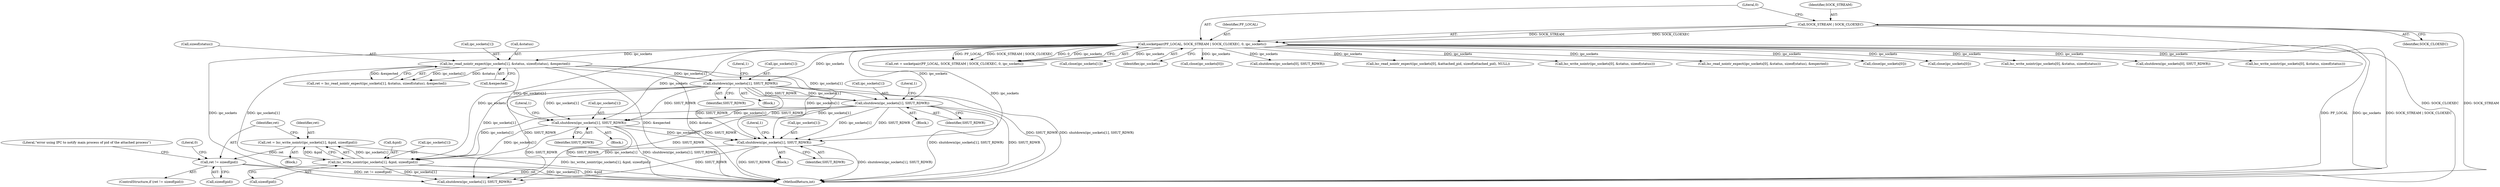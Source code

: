 digraph "0_lxc_81f466d05f2a89cb4f122ef7f593ff3f279b165c_1@API" {
"1000667" [label="(Call,ret = lxc_write_nointr(ipc_sockets[1], &pid, sizeof(pid)))"];
"1000669" [label="(Call,lxc_write_nointr(ipc_sockets[1], &pid, sizeof(pid)))"];
"1000552" [label="(Call,shutdown(ipc_sockets[1], SHUT_RDWR))"];
"1000281" [label="(Call,socketpair(PF_LOCAL, SOCK_STREAM | SOCK_CLOEXEC, 0, ipc_sockets))"];
"1000283" [label="(Call,SOCK_STREAM | SOCK_CLOEXEC)"];
"1000535" [label="(Call,lxc_read_nointr_expect(ipc_sockets[1], &status, sizeof(status), &expected))"];
"1000659" [label="(Call,shutdown(ipc_sockets[1], SHUT_RDWR))"];
"1000609" [label="(Call,shutdown(ipc_sockets[1], SHUT_RDWR))"];
"1000587" [label="(Call,shutdown(ipc_sockets[1], SHUT_RDWR))"];
"1000678" [label="(Call,ret != sizeof(pid))"];
"1000667" [label="(Call,ret = lxc_write_nointr(ipc_sockets[1], &pid, sizeof(pid)))"];
"1000285" [label="(Identifier,SOCK_CLOEXEC)"];
"1000677" [label="(ControlStructure,if (ret != sizeof(pid)))"];
"1000279" [label="(Call,ret = socketpair(PF_LOCAL, SOCK_STREAM | SOCK_CLOEXEC, 0, ipc_sockets))"];
"1000326" [label="(Call,close(ipc_sockets[1]))"];
"1000559" [label="(Literal,1)"];
"1000287" [label="(Identifier,ipc_sockets)"];
"1000281" [label="(Call,socketpair(PF_LOCAL, SOCK_STREAM | SOCK_CLOEXEC, 0, ipc_sockets))"];
"1000552" [label="(Call,shutdown(ipc_sockets[1], SHUT_RDWR))"];
"1000522" [label="(Call,close(ipc_sockets[0]))"];
"1000610" [label="(Call,ipc_sockets[1])"];
"1000584" [label="(Block,)"];
"1000666" [label="(Literal,1)"];
"1000284" [label="(Identifier,SOCK_STREAM)"];
"1000553" [label="(Call,ipc_sockets[1])"];
"1000660" [label="(Call,ipc_sockets[1])"];
"1000502" [label="(Call,shutdown(ipc_sockets[0], SHUT_RDWR))"];
"1000694" [label="(Literal,0)"];
"1000695" [label="(MethodReturn,int)"];
"1000286" [label="(Literal,0)"];
"1000535" [label="(Call,lxc_read_nointr_expect(ipc_sockets[1], &status, sizeof(status), &expected))"];
"1000369" [label="(Call,lxc_read_nointr_expect(ipc_sockets[0], &attached_pid, sizeof(attached_pid), NULL))"];
"1000468" [label="(Call,lxc_write_nointr(ipc_sockets[0], &status, sizeof(status)))"];
"1000536" [label="(Call,ipc_sockets[1])"];
"1000616" [label="(Literal,1)"];
"1000609" [label="(Call,shutdown(ipc_sockets[1], SHUT_RDWR))"];
"1000591" [label="(Identifier,SHUT_RDWR)"];
"1000656" [label="(Block,)"];
"1000441" [label="(Call,lxc_read_nointr_expect(ipc_sockets[0], &status, sizeof(status), &expected))"];
"1000556" [label="(Identifier,SHUT_RDWR)"];
"1000539" [label="(Call,&status)"];
"1000678" [label="(Call,ret != sizeof(pid))"];
"1000489" [label="(Call,close(ipc_sockets[0]))"];
"1000541" [label="(Call,sizeof(status))"];
"1000549" [label="(Block,)"];
"1000588" [label="(Call,ipc_sockets[1])"];
"1000659" [label="(Call,shutdown(ipc_sockets[1], SHUT_RDWR))"];
"1000613" [label="(Identifier,SHUT_RDWR)"];
"1000282" [label="(Identifier,PF_LOCAL)"];
"1000587" [label="(Call,shutdown(ipc_sockets[1], SHUT_RDWR))"];
"1000679" [label="(Identifier,ret)"];
"1000507" [label="(Call,close(ipc_sockets[0]))"];
"1000533" [label="(Call,ret = lxc_read_nointr_expect(ipc_sockets[1], &status, sizeof(status), &expected))"];
"1000283" [label="(Call,SOCK_STREAM | SOCK_CLOEXEC)"];
"1000134" [label="(Block,)"];
"1000420" [label="(Call,lxc_write_nointr(ipc_sockets[0], &status, sizeof(status)))"];
"1000684" [label="(Literal,\"error using IPC to notify main process of pid of the attached process\")"];
"1000669" [label="(Call,lxc_write_nointr(ipc_sockets[1], &pid, sizeof(pid)))"];
"1000673" [label="(Call,&pid)"];
"1000668" [label="(Identifier,ret)"];
"1000484" [label="(Call,shutdown(ipc_sockets[0], SHUT_RDWR))"];
"1000543" [label="(Call,&expected)"];
"1000663" [label="(Identifier,SHUT_RDWR)"];
"1000675" [label="(Call,sizeof(pid))"];
"1000606" [label="(Block,)"];
"1000670" [label="(Call,ipc_sockets[1])"];
"1000680" [label="(Call,sizeof(pid))"];
"1000351" [label="(Call,lxc_write_nointr(ipc_sockets[0], &status, sizeof(status)))"];
"1000685" [label="(Call,shutdown(ipc_sockets[1], SHUT_RDWR))"];
"1000594" [label="(Literal,1)"];
"1000667" -> "1000134"  [label="AST: "];
"1000667" -> "1000669"  [label="CFG: "];
"1000668" -> "1000667"  [label="AST: "];
"1000669" -> "1000667"  [label="AST: "];
"1000679" -> "1000667"  [label="CFG: "];
"1000667" -> "1000695"  [label="DDG: lxc_write_nointr(ipc_sockets[1], &pid, sizeof(pid))"];
"1000669" -> "1000667"  [label="DDG: ipc_sockets[1]"];
"1000669" -> "1000667"  [label="DDG: &pid"];
"1000667" -> "1000678"  [label="DDG: ret"];
"1000669" -> "1000675"  [label="CFG: "];
"1000670" -> "1000669"  [label="AST: "];
"1000673" -> "1000669"  [label="AST: "];
"1000675" -> "1000669"  [label="AST: "];
"1000669" -> "1000695"  [label="DDG: ipc_sockets[1]"];
"1000669" -> "1000695"  [label="DDG: &pid"];
"1000552" -> "1000669"  [label="DDG: ipc_sockets[1]"];
"1000659" -> "1000669"  [label="DDG: ipc_sockets[1]"];
"1000281" -> "1000669"  [label="DDG: ipc_sockets"];
"1000609" -> "1000669"  [label="DDG: ipc_sockets[1]"];
"1000587" -> "1000669"  [label="DDG: ipc_sockets[1]"];
"1000535" -> "1000669"  [label="DDG: ipc_sockets[1]"];
"1000669" -> "1000685"  [label="DDG: ipc_sockets[1]"];
"1000552" -> "1000549"  [label="AST: "];
"1000552" -> "1000556"  [label="CFG: "];
"1000553" -> "1000552"  [label="AST: "];
"1000556" -> "1000552"  [label="AST: "];
"1000559" -> "1000552"  [label="CFG: "];
"1000552" -> "1000695"  [label="DDG: SHUT_RDWR"];
"1000552" -> "1000695"  [label="DDG: shutdown(ipc_sockets[1], SHUT_RDWR)"];
"1000281" -> "1000552"  [label="DDG: ipc_sockets"];
"1000535" -> "1000552"  [label="DDG: ipc_sockets[1]"];
"1000552" -> "1000587"  [label="DDG: ipc_sockets[1]"];
"1000552" -> "1000587"  [label="DDG: SHUT_RDWR"];
"1000552" -> "1000609"  [label="DDG: ipc_sockets[1]"];
"1000552" -> "1000609"  [label="DDG: SHUT_RDWR"];
"1000552" -> "1000659"  [label="DDG: ipc_sockets[1]"];
"1000552" -> "1000659"  [label="DDG: SHUT_RDWR"];
"1000552" -> "1000685"  [label="DDG: SHUT_RDWR"];
"1000281" -> "1000279"  [label="AST: "];
"1000281" -> "1000287"  [label="CFG: "];
"1000282" -> "1000281"  [label="AST: "];
"1000283" -> "1000281"  [label="AST: "];
"1000286" -> "1000281"  [label="AST: "];
"1000287" -> "1000281"  [label="AST: "];
"1000279" -> "1000281"  [label="CFG: "];
"1000281" -> "1000695"  [label="DDG: PF_LOCAL"];
"1000281" -> "1000695"  [label="DDG: ipc_sockets"];
"1000281" -> "1000695"  [label="DDG: SOCK_STREAM | SOCK_CLOEXEC"];
"1000281" -> "1000279"  [label="DDG: PF_LOCAL"];
"1000281" -> "1000279"  [label="DDG: SOCK_STREAM | SOCK_CLOEXEC"];
"1000281" -> "1000279"  [label="DDG: 0"];
"1000281" -> "1000279"  [label="DDG: ipc_sockets"];
"1000283" -> "1000281"  [label="DDG: SOCK_STREAM"];
"1000283" -> "1000281"  [label="DDG: SOCK_CLOEXEC"];
"1000281" -> "1000326"  [label="DDG: ipc_sockets"];
"1000281" -> "1000351"  [label="DDG: ipc_sockets"];
"1000281" -> "1000369"  [label="DDG: ipc_sockets"];
"1000281" -> "1000420"  [label="DDG: ipc_sockets"];
"1000281" -> "1000441"  [label="DDG: ipc_sockets"];
"1000281" -> "1000468"  [label="DDG: ipc_sockets"];
"1000281" -> "1000484"  [label="DDG: ipc_sockets"];
"1000281" -> "1000489"  [label="DDG: ipc_sockets"];
"1000281" -> "1000502"  [label="DDG: ipc_sockets"];
"1000281" -> "1000507"  [label="DDG: ipc_sockets"];
"1000281" -> "1000522"  [label="DDG: ipc_sockets"];
"1000281" -> "1000535"  [label="DDG: ipc_sockets"];
"1000281" -> "1000587"  [label="DDG: ipc_sockets"];
"1000281" -> "1000609"  [label="DDG: ipc_sockets"];
"1000281" -> "1000659"  [label="DDG: ipc_sockets"];
"1000281" -> "1000685"  [label="DDG: ipc_sockets"];
"1000283" -> "1000285"  [label="CFG: "];
"1000284" -> "1000283"  [label="AST: "];
"1000285" -> "1000283"  [label="AST: "];
"1000286" -> "1000283"  [label="CFG: "];
"1000283" -> "1000695"  [label="DDG: SOCK_CLOEXEC"];
"1000283" -> "1000695"  [label="DDG: SOCK_STREAM"];
"1000535" -> "1000533"  [label="AST: "];
"1000535" -> "1000543"  [label="CFG: "];
"1000536" -> "1000535"  [label="AST: "];
"1000539" -> "1000535"  [label="AST: "];
"1000541" -> "1000535"  [label="AST: "];
"1000543" -> "1000535"  [label="AST: "];
"1000533" -> "1000535"  [label="CFG: "];
"1000535" -> "1000695"  [label="DDG: &expected"];
"1000535" -> "1000695"  [label="DDG: &status"];
"1000535" -> "1000533"  [label="DDG: ipc_sockets[1]"];
"1000535" -> "1000533"  [label="DDG: &status"];
"1000535" -> "1000533"  [label="DDG: &expected"];
"1000535" -> "1000587"  [label="DDG: ipc_sockets[1]"];
"1000535" -> "1000609"  [label="DDG: ipc_sockets[1]"];
"1000535" -> "1000659"  [label="DDG: ipc_sockets[1]"];
"1000659" -> "1000656"  [label="AST: "];
"1000659" -> "1000663"  [label="CFG: "];
"1000660" -> "1000659"  [label="AST: "];
"1000663" -> "1000659"  [label="AST: "];
"1000666" -> "1000659"  [label="CFG: "];
"1000659" -> "1000695"  [label="DDG: SHUT_RDWR"];
"1000659" -> "1000695"  [label="DDG: shutdown(ipc_sockets[1], SHUT_RDWR)"];
"1000609" -> "1000659"  [label="DDG: ipc_sockets[1]"];
"1000609" -> "1000659"  [label="DDG: SHUT_RDWR"];
"1000587" -> "1000659"  [label="DDG: ipc_sockets[1]"];
"1000587" -> "1000659"  [label="DDG: SHUT_RDWR"];
"1000659" -> "1000685"  [label="DDG: SHUT_RDWR"];
"1000609" -> "1000606"  [label="AST: "];
"1000609" -> "1000613"  [label="CFG: "];
"1000610" -> "1000609"  [label="AST: "];
"1000613" -> "1000609"  [label="AST: "];
"1000616" -> "1000609"  [label="CFG: "];
"1000609" -> "1000695"  [label="DDG: SHUT_RDWR"];
"1000609" -> "1000695"  [label="DDG: shutdown(ipc_sockets[1], SHUT_RDWR)"];
"1000587" -> "1000609"  [label="DDG: ipc_sockets[1]"];
"1000587" -> "1000609"  [label="DDG: SHUT_RDWR"];
"1000609" -> "1000685"  [label="DDG: SHUT_RDWR"];
"1000587" -> "1000584"  [label="AST: "];
"1000587" -> "1000591"  [label="CFG: "];
"1000588" -> "1000587"  [label="AST: "];
"1000591" -> "1000587"  [label="AST: "];
"1000594" -> "1000587"  [label="CFG: "];
"1000587" -> "1000695"  [label="DDG: shutdown(ipc_sockets[1], SHUT_RDWR)"];
"1000587" -> "1000695"  [label="DDG: SHUT_RDWR"];
"1000587" -> "1000685"  [label="DDG: SHUT_RDWR"];
"1000678" -> "1000677"  [label="AST: "];
"1000678" -> "1000680"  [label="CFG: "];
"1000679" -> "1000678"  [label="AST: "];
"1000680" -> "1000678"  [label="AST: "];
"1000684" -> "1000678"  [label="CFG: "];
"1000694" -> "1000678"  [label="CFG: "];
"1000678" -> "1000695"  [label="DDG: ret != sizeof(pid)"];
"1000678" -> "1000695"  [label="DDG: ret"];
}
